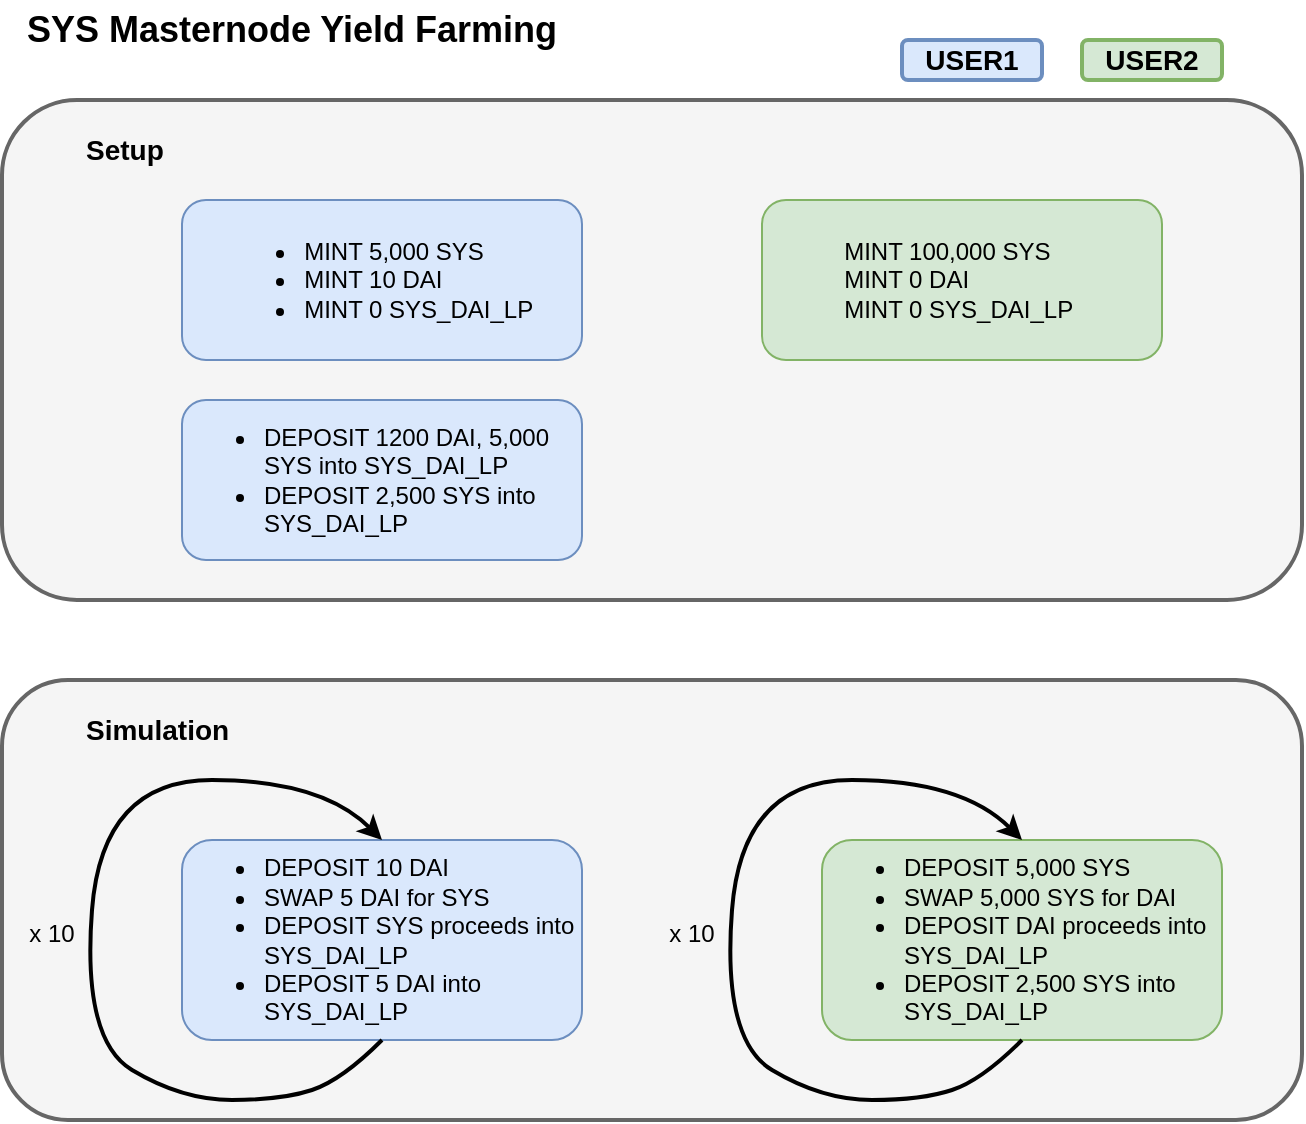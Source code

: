 <mxfile version="19.0.2" type="device"><diagram id="Xcf2HrMHF7hf6fmA7kPF" name="Page-1"><mxGraphModel dx="1396" dy="1719" grid="1" gridSize="10" guides="1" tooltips="1" connect="1" arrows="1" fold="1" page="1" pageScale="1" pageWidth="850" pageHeight="1100" math="0" shadow="0"><root><mxCell id="0"/><mxCell id="1" parent="0"/><mxCell id="IhQClDsUxNEgwaEZFJD6-16" value="" style="rounded=1;whiteSpace=wrap;html=1;fillColor=#f5f5f5;fontColor=#333333;strokeColor=#666666;strokeWidth=2;" vertex="1" parent="1"><mxGeometry x="-10" y="-10" width="650" height="250" as="geometry"/></mxCell><mxCell id="IhQClDsUxNEgwaEZFJD6-13" value="" style="rounded=1;whiteSpace=wrap;html=1;fillColor=#f5f5f5;fontColor=#333333;strokeColor=#666666;strokeWidth=2;" vertex="1" parent="1"><mxGeometry x="-10" y="280" width="650" height="220" as="geometry"/></mxCell><mxCell id="IhQClDsUxNEgwaEZFJD6-3" value="&lt;div style=&quot;text-align: left;&quot;&gt;&lt;ul&gt;&lt;li&gt;&lt;span style=&quot;background-color: initial;&quot;&gt;MINT 5,000 SYS&lt;/span&gt;&lt;/li&gt;&lt;li&gt;&lt;span style=&quot;background-color: initial;&quot;&gt;MINT 10 DAI&lt;/span&gt;&lt;br&gt;&lt;/li&gt;&lt;li&gt;&lt;span style=&quot;background-color: initial;&quot;&gt;MINT 0 SYS_DAI_LP&amp;nbsp;&lt;/span&gt;&lt;br&gt;&lt;/li&gt;&lt;/ul&gt;&lt;/div&gt;" style="rounded=1;whiteSpace=wrap;html=1;align=center;fillColor=#dae8fc;strokeColor=#6c8ebf;" vertex="1" parent="1"><mxGeometry x="80" y="40" width="200" height="80" as="geometry"/></mxCell><mxCell id="IhQClDsUxNEgwaEZFJD6-4" value="&lt;div style=&quot;text-align: left;&quot;&gt;&lt;span style=&quot;background-color: initial;&quot;&gt;MINT 100,000 SYS&lt;/span&gt;&lt;/div&gt;&lt;div style=&quot;text-align: left;&quot;&gt;&lt;span style=&quot;background-color: initial;&quot;&gt;MINT 0 DAI&lt;/span&gt;&lt;/div&gt;&lt;div style=&quot;text-align: left;&quot;&gt;&lt;span style=&quot;background-color: initial;&quot;&gt;MINT 0 SYS_DAI_LP&amp;nbsp;&lt;/span&gt;&lt;/div&gt;" style="rounded=1;whiteSpace=wrap;html=1;fillColor=#d5e8d4;strokeColor=#82b366;" vertex="1" parent="1"><mxGeometry x="370" y="40" width="200" height="80" as="geometry"/></mxCell><mxCell id="IhQClDsUxNEgwaEZFJD6-5" value="&lt;div style=&quot;text-align: left;&quot;&gt;&lt;ul&gt;&lt;li&gt;&lt;span style=&quot;background-color: initial;&quot;&gt;DEPOSIT 1200 DAI, 5,000 SYS&amp;nbsp;&lt;/span&gt;into SYS_DAI_LP&lt;/li&gt;&lt;li&gt;DEPOSIT 2,500 SYS into SYS_DAI_LP&lt;/li&gt;&lt;/ul&gt;&lt;/div&gt;" style="rounded=1;whiteSpace=wrap;html=1;align=center;fillColor=#dae8fc;strokeColor=#6c8ebf;" vertex="1" parent="1"><mxGeometry x="80" y="140" width="200" height="80" as="geometry"/></mxCell><mxCell id="IhQClDsUxNEgwaEZFJD6-7" value="&lt;div style=&quot;text-align: left;&quot;&gt;&lt;ul&gt;&lt;li&gt;DEPOSIT 5,000 SYS&lt;/li&gt;&lt;li&gt;SWAP 5,000 SYS for DAI&lt;/li&gt;&lt;li&gt;DEPOSIT DAI proceeds into SYS_DAI_LP&lt;/li&gt;&lt;li&gt;DEPOSIT 2,500 SYS into SYS_DAI_LP&lt;/li&gt;&lt;/ul&gt;&lt;/div&gt;" style="rounded=1;whiteSpace=wrap;html=1;align=center;fillColor=#d5e8d4;strokeColor=#82b366;" vertex="1" parent="1"><mxGeometry x="400" y="360" width="200" height="100" as="geometry"/></mxCell><mxCell id="IhQClDsUxNEgwaEZFJD6-8" value="&lt;div style=&quot;text-align: left;&quot;&gt;&lt;ul&gt;&lt;li&gt;DEPOSIT 10 DAI&lt;/li&gt;&lt;li&gt;SWAP 5 DAI&amp;nbsp;for SYS&lt;/li&gt;&lt;li&gt;DEPOSIT SYS proceeds into SYS_DAI_LP&lt;/li&gt;&lt;li&gt;DEPOSIT 5 DAI into SYS_DAI_LP&lt;/li&gt;&lt;/ul&gt;&lt;/div&gt;" style="rounded=1;whiteSpace=wrap;html=1;align=center;fillColor=#dae8fc;strokeColor=#6c8ebf;" vertex="1" parent="1"><mxGeometry x="80" y="360" width="200" height="100" as="geometry"/></mxCell><mxCell id="IhQClDsUxNEgwaEZFJD6-11" value="" style="curved=1;endArrow=classic;html=1;rounded=0;exitX=0.5;exitY=1;exitDx=0;exitDy=0;entryX=0.5;entryY=0;entryDx=0;entryDy=0;strokeWidth=2;" edge="1" parent="1"><mxGeometry width="50" height="50" relative="1" as="geometry"><mxPoint x="500" y="460" as="sourcePoint"/><mxPoint x="500" y="360" as="targetPoint"/><Array as="points"><mxPoint x="480" y="480"/><mxPoint x="450" y="490"/><mxPoint x="400" y="490"/><mxPoint x="350" y="460"/><mxPoint x="360" y="330"/><mxPoint x="470" y="330"/></Array></mxGeometry></mxCell><mxCell id="IhQClDsUxNEgwaEZFJD6-12" value="" style="curved=1;endArrow=classic;html=1;rounded=0;exitX=0.5;exitY=1;exitDx=0;exitDy=0;entryX=0.5;entryY=0;entryDx=0;entryDy=0;strokeWidth=2;" edge="1" parent="1"><mxGeometry width="50" height="50" relative="1" as="geometry"><mxPoint x="180" y="460" as="sourcePoint"/><mxPoint x="180" y="360" as="targetPoint"/><Array as="points"><mxPoint x="160" y="480"/><mxPoint x="130" y="490"/><mxPoint x="80" y="490"/><mxPoint x="30" y="460"/><mxPoint x="40" y="330"/><mxPoint x="150" y="330"/></Array></mxGeometry></mxCell><mxCell id="IhQClDsUxNEgwaEZFJD6-17" value="&lt;b&gt;&lt;font style=&quot;font-size: 14px;&quot;&gt;Setup&lt;/font&gt;&lt;/b&gt;" style="text;html=1;strokeColor=none;fillColor=none;align=left;verticalAlign=middle;whiteSpace=wrap;rounded=0;" vertex="1" parent="1"><mxGeometry x="30" width="100" height="30" as="geometry"/></mxCell><mxCell id="IhQClDsUxNEgwaEZFJD6-18" value="&lt;b&gt;&lt;font style=&quot;font-size: 14px;&quot;&gt;Simulation&lt;/font&gt;&lt;/b&gt;" style="text;html=1;strokeColor=none;fillColor=none;align=left;verticalAlign=middle;whiteSpace=wrap;rounded=0;" vertex="1" parent="1"><mxGeometry x="30" y="290" width="100" height="30" as="geometry"/></mxCell><mxCell id="IhQClDsUxNEgwaEZFJD6-19" value="&lt;b&gt;USER1&lt;/b&gt;" style="rounded=1;whiteSpace=wrap;html=1;fontSize=14;strokeWidth=2;fillColor=#dae8fc;strokeColor=#6c8ebf;" vertex="1" parent="1"><mxGeometry x="440" y="-40" width="70" height="20" as="geometry"/></mxCell><mxCell id="IhQClDsUxNEgwaEZFJD6-20" value="&lt;b&gt;USER2&lt;/b&gt;" style="rounded=1;whiteSpace=wrap;html=1;fontSize=14;strokeWidth=2;fillColor=#d5e8d4;strokeColor=#82b366;" vertex="1" parent="1"><mxGeometry x="530" y="-40" width="70" height="20" as="geometry"/></mxCell><mxCell id="IhQClDsUxNEgwaEZFJD6-21" value="&lt;font style=&quot;font-size: 18px;&quot;&gt;&lt;b&gt;SYS Masternode Yield Farming&lt;/b&gt;&lt;/font&gt;" style="text;html=1;strokeColor=none;fillColor=none;align=center;verticalAlign=middle;whiteSpace=wrap;rounded=0;fontSize=14;" vertex="1" parent="1"><mxGeometry y="-60" width="270" height="30" as="geometry"/></mxCell><mxCell id="IhQClDsUxNEgwaEZFJD6-22" value="&lt;font style=&quot;font-size: 12px;&quot;&gt;x 10&lt;/font&gt;" style="text;html=1;strokeColor=none;fillColor=none;align=center;verticalAlign=middle;whiteSpace=wrap;rounded=0;fontSize=18;" vertex="1" parent="1"><mxGeometry y="390" width="30" height="30" as="geometry"/></mxCell><mxCell id="IhQClDsUxNEgwaEZFJD6-23" value="&lt;font style=&quot;font-size: 12px;&quot;&gt;x 10&lt;/font&gt;" style="text;html=1;strokeColor=none;fillColor=none;align=center;verticalAlign=middle;whiteSpace=wrap;rounded=0;fontSize=18;" vertex="1" parent="1"><mxGeometry x="320" y="390" width="30" height="30" as="geometry"/></mxCell></root></mxGraphModel></diagram></mxfile>
